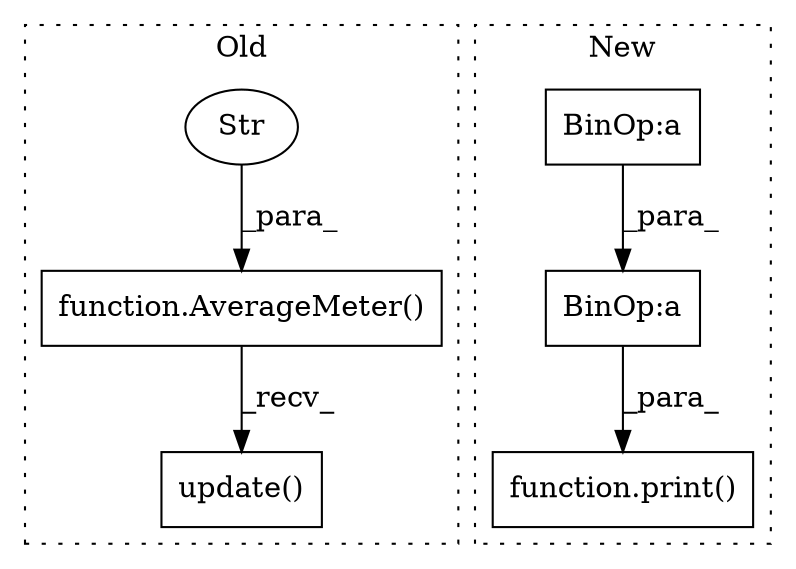 digraph G {
subgraph cluster0 {
1 [label="function.AverageMeter()" a="75" s="11340,11368" l="13,1" shape="box"];
3 [label="Str" a="66" s="11353" l="6" shape="ellipse"];
4 [label="update()" a="75" s="11858,11892" l="17,1" shape="box"];
label = "Old";
style="dotted";
}
subgraph cluster1 {
2 [label="function.print()" a="75" s="11765,12426" l="6,1" shape="box"];
5 [label="BinOp:a" a="82" s="12274" l="3" shape="box"];
6 [label="BinOp:a" a="82" s="12263" l="32" shape="box"];
label = "New";
style="dotted";
}
1 -> 4 [label="_recv_"];
3 -> 1 [label="_para_"];
5 -> 6 [label="_para_"];
6 -> 2 [label="_para_"];
}
